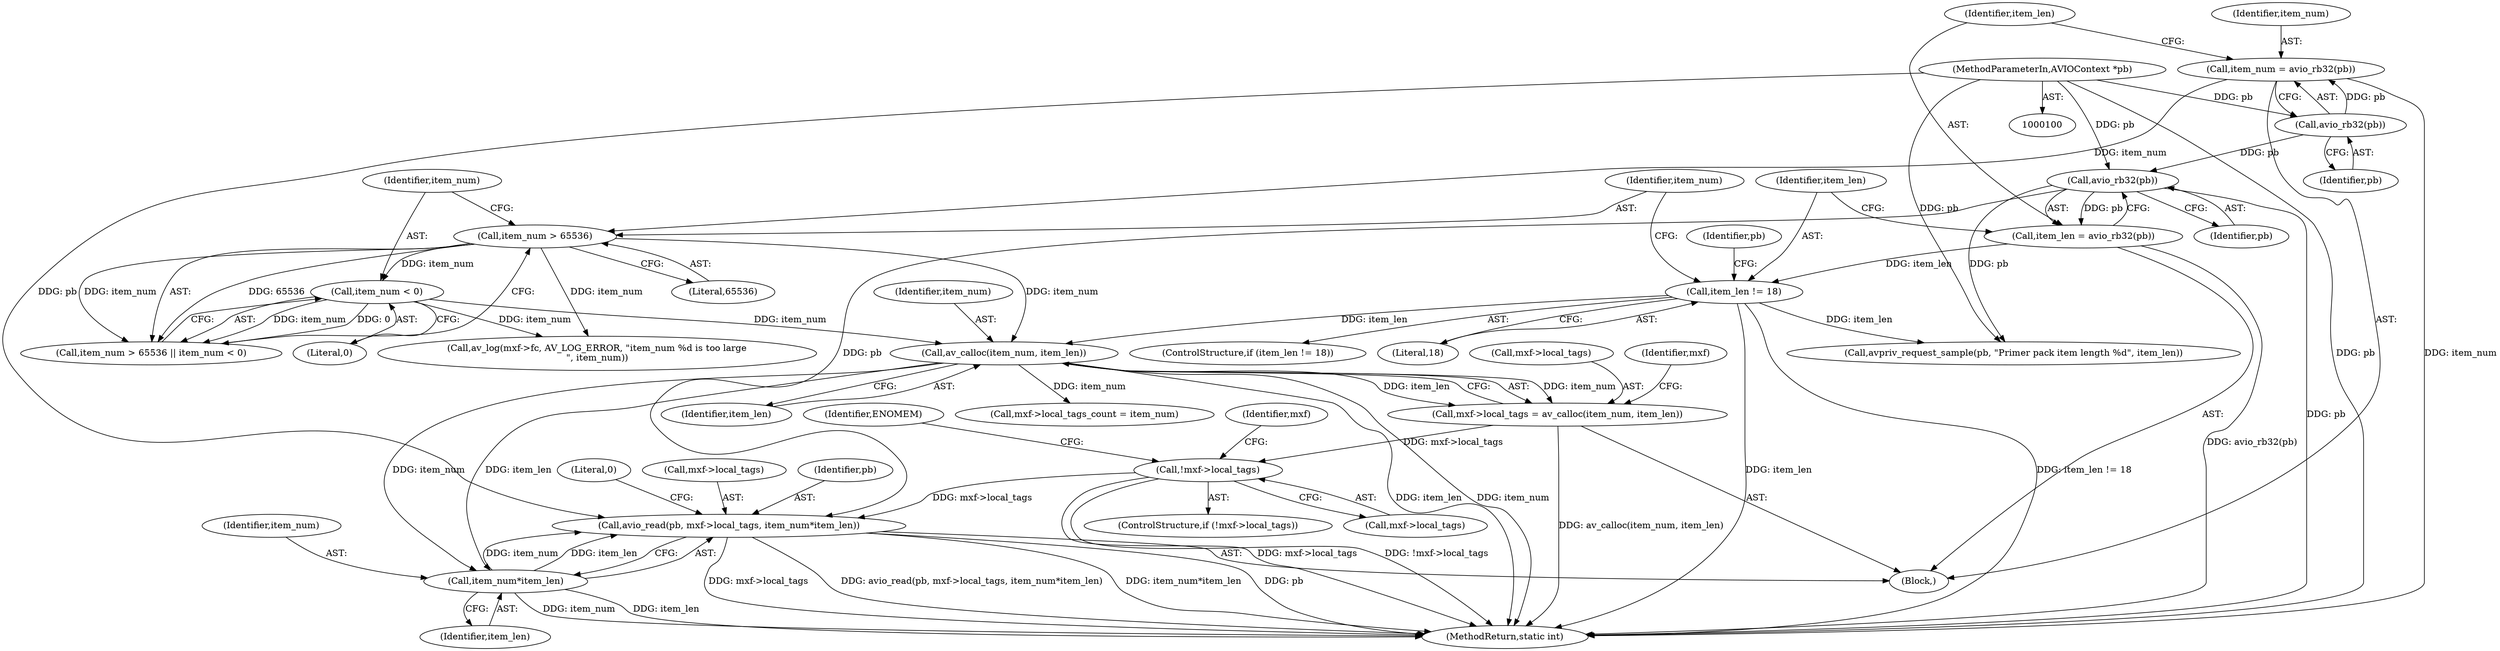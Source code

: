 digraph "0_FFmpeg_9d00fb9d70ee8c0cc7002b89318c5be00f1bbdad@API" {
"1000190" [label="(Call,avio_read(pb, mxf->local_tags, item_num*item_len))"];
"1000120" [label="(Call,avio_rb32(pb))"];
"1000115" [label="(Call,avio_rb32(pb))"];
"1000102" [label="(MethodParameterIn,AVIOContext *pb)"];
"1000178" [label="(Call,!mxf->local_tags)"];
"1000170" [label="(Call,mxf->local_tags = av_calloc(item_num, item_len))"];
"1000174" [label="(Call,av_calloc(item_num, item_len))"];
"1000138" [label="(Call,item_num < 0)"];
"1000135" [label="(Call,item_num > 65536)"];
"1000113" [label="(Call,item_num = avio_rb32(pb))"];
"1000123" [label="(Call,item_len != 18)"];
"1000118" [label="(Call,item_len = avio_rb32(pb))"];
"1000195" [label="(Call,item_num*item_len)"];
"1000122" [label="(ControlStructure,if (item_len != 18))"];
"1000124" [label="(Identifier,item_len)"];
"1000178" [label="(Call,!mxf->local_tags)"];
"1000136" [label="(Identifier,item_num)"];
"1000116" [label="(Identifier,pb)"];
"1000174" [label="(Call,av_calloc(item_num, item_len))"];
"1000119" [label="(Identifier,item_len)"];
"1000195" [label="(Call,item_num*item_len)"];
"1000175" [label="(Identifier,item_num)"];
"1000138" [label="(Call,item_num < 0)"];
"1000139" [label="(Identifier,item_num)"];
"1000196" [label="(Identifier,item_num)"];
"1000199" [label="(Literal,0)"];
"1000192" [label="(Call,mxf->local_tags)"];
"1000177" [label="(ControlStructure,if (!mxf->local_tags))"];
"1000171" [label="(Call,mxf->local_tags)"];
"1000180" [label="(Identifier,mxf)"];
"1000176" [label="(Identifier,item_len)"];
"1000137" [label="(Literal,65536)"];
"1000115" [label="(Call,avio_rb32(pb))"];
"1000142" [label="(Call,av_log(mxf->fc, AV_LOG_ERROR, \"item_num %d is too large\n\", item_num))"];
"1000197" [label="(Identifier,item_len)"];
"1000118" [label="(Call,item_len = avio_rb32(pb))"];
"1000127" [label="(Call,avpriv_request_sample(pb, \"Primer pack item length %d\", item_len))"];
"1000184" [label="(Identifier,ENOMEM)"];
"1000134" [label="(Call,item_num > 65536 || item_num < 0)"];
"1000113" [label="(Call,item_num = avio_rb32(pb))"];
"1000128" [label="(Identifier,pb)"];
"1000121" [label="(Identifier,pb)"];
"1000140" [label="(Literal,0)"];
"1000102" [label="(MethodParameterIn,AVIOContext *pb)"];
"1000187" [label="(Identifier,mxf)"];
"1000114" [label="(Identifier,item_num)"];
"1000125" [label="(Literal,18)"];
"1000185" [label="(Call,mxf->local_tags_count = item_num)"];
"1000107" [label="(Block,)"];
"1000179" [label="(Call,mxf->local_tags)"];
"1000190" [label="(Call,avio_read(pb, mxf->local_tags, item_num*item_len))"];
"1000135" [label="(Call,item_num > 65536)"];
"1000120" [label="(Call,avio_rb32(pb))"];
"1000191" [label="(Identifier,pb)"];
"1000200" [label="(MethodReturn,static int)"];
"1000123" [label="(Call,item_len != 18)"];
"1000170" [label="(Call,mxf->local_tags = av_calloc(item_num, item_len))"];
"1000190" -> "1000107"  [label="AST: "];
"1000190" -> "1000195"  [label="CFG: "];
"1000191" -> "1000190"  [label="AST: "];
"1000192" -> "1000190"  [label="AST: "];
"1000195" -> "1000190"  [label="AST: "];
"1000199" -> "1000190"  [label="CFG: "];
"1000190" -> "1000200"  [label="DDG: avio_read(pb, mxf->local_tags, item_num*item_len)"];
"1000190" -> "1000200"  [label="DDG: item_num*item_len"];
"1000190" -> "1000200"  [label="DDG: pb"];
"1000190" -> "1000200"  [label="DDG: mxf->local_tags"];
"1000120" -> "1000190"  [label="DDG: pb"];
"1000102" -> "1000190"  [label="DDG: pb"];
"1000178" -> "1000190"  [label="DDG: mxf->local_tags"];
"1000195" -> "1000190"  [label="DDG: item_num"];
"1000195" -> "1000190"  [label="DDG: item_len"];
"1000120" -> "1000118"  [label="AST: "];
"1000120" -> "1000121"  [label="CFG: "];
"1000121" -> "1000120"  [label="AST: "];
"1000118" -> "1000120"  [label="CFG: "];
"1000120" -> "1000200"  [label="DDG: pb"];
"1000120" -> "1000118"  [label="DDG: pb"];
"1000115" -> "1000120"  [label="DDG: pb"];
"1000102" -> "1000120"  [label="DDG: pb"];
"1000120" -> "1000127"  [label="DDG: pb"];
"1000115" -> "1000113"  [label="AST: "];
"1000115" -> "1000116"  [label="CFG: "];
"1000116" -> "1000115"  [label="AST: "];
"1000113" -> "1000115"  [label="CFG: "];
"1000115" -> "1000113"  [label="DDG: pb"];
"1000102" -> "1000115"  [label="DDG: pb"];
"1000102" -> "1000100"  [label="AST: "];
"1000102" -> "1000200"  [label="DDG: pb"];
"1000102" -> "1000127"  [label="DDG: pb"];
"1000178" -> "1000177"  [label="AST: "];
"1000178" -> "1000179"  [label="CFG: "];
"1000179" -> "1000178"  [label="AST: "];
"1000184" -> "1000178"  [label="CFG: "];
"1000187" -> "1000178"  [label="CFG: "];
"1000178" -> "1000200"  [label="DDG: !mxf->local_tags"];
"1000178" -> "1000200"  [label="DDG: mxf->local_tags"];
"1000170" -> "1000178"  [label="DDG: mxf->local_tags"];
"1000170" -> "1000107"  [label="AST: "];
"1000170" -> "1000174"  [label="CFG: "];
"1000171" -> "1000170"  [label="AST: "];
"1000174" -> "1000170"  [label="AST: "];
"1000180" -> "1000170"  [label="CFG: "];
"1000170" -> "1000200"  [label="DDG: av_calloc(item_num, item_len)"];
"1000174" -> "1000170"  [label="DDG: item_num"];
"1000174" -> "1000170"  [label="DDG: item_len"];
"1000174" -> "1000176"  [label="CFG: "];
"1000175" -> "1000174"  [label="AST: "];
"1000176" -> "1000174"  [label="AST: "];
"1000174" -> "1000200"  [label="DDG: item_len"];
"1000174" -> "1000200"  [label="DDG: item_num"];
"1000138" -> "1000174"  [label="DDG: item_num"];
"1000135" -> "1000174"  [label="DDG: item_num"];
"1000123" -> "1000174"  [label="DDG: item_len"];
"1000174" -> "1000185"  [label="DDG: item_num"];
"1000174" -> "1000195"  [label="DDG: item_num"];
"1000174" -> "1000195"  [label="DDG: item_len"];
"1000138" -> "1000134"  [label="AST: "];
"1000138" -> "1000140"  [label="CFG: "];
"1000139" -> "1000138"  [label="AST: "];
"1000140" -> "1000138"  [label="AST: "];
"1000134" -> "1000138"  [label="CFG: "];
"1000138" -> "1000134"  [label="DDG: item_num"];
"1000138" -> "1000134"  [label="DDG: 0"];
"1000135" -> "1000138"  [label="DDG: item_num"];
"1000138" -> "1000142"  [label="DDG: item_num"];
"1000135" -> "1000134"  [label="AST: "];
"1000135" -> "1000137"  [label="CFG: "];
"1000136" -> "1000135"  [label="AST: "];
"1000137" -> "1000135"  [label="AST: "];
"1000139" -> "1000135"  [label="CFG: "];
"1000134" -> "1000135"  [label="CFG: "];
"1000135" -> "1000134"  [label="DDG: item_num"];
"1000135" -> "1000134"  [label="DDG: 65536"];
"1000113" -> "1000135"  [label="DDG: item_num"];
"1000135" -> "1000142"  [label="DDG: item_num"];
"1000113" -> "1000107"  [label="AST: "];
"1000114" -> "1000113"  [label="AST: "];
"1000119" -> "1000113"  [label="CFG: "];
"1000113" -> "1000200"  [label="DDG: item_num"];
"1000123" -> "1000122"  [label="AST: "];
"1000123" -> "1000125"  [label="CFG: "];
"1000124" -> "1000123"  [label="AST: "];
"1000125" -> "1000123"  [label="AST: "];
"1000128" -> "1000123"  [label="CFG: "];
"1000136" -> "1000123"  [label="CFG: "];
"1000123" -> "1000200"  [label="DDG: item_len != 18"];
"1000123" -> "1000200"  [label="DDG: item_len"];
"1000118" -> "1000123"  [label="DDG: item_len"];
"1000123" -> "1000127"  [label="DDG: item_len"];
"1000118" -> "1000107"  [label="AST: "];
"1000119" -> "1000118"  [label="AST: "];
"1000124" -> "1000118"  [label="CFG: "];
"1000118" -> "1000200"  [label="DDG: avio_rb32(pb)"];
"1000195" -> "1000197"  [label="CFG: "];
"1000196" -> "1000195"  [label="AST: "];
"1000197" -> "1000195"  [label="AST: "];
"1000195" -> "1000200"  [label="DDG: item_len"];
"1000195" -> "1000200"  [label="DDG: item_num"];
}
